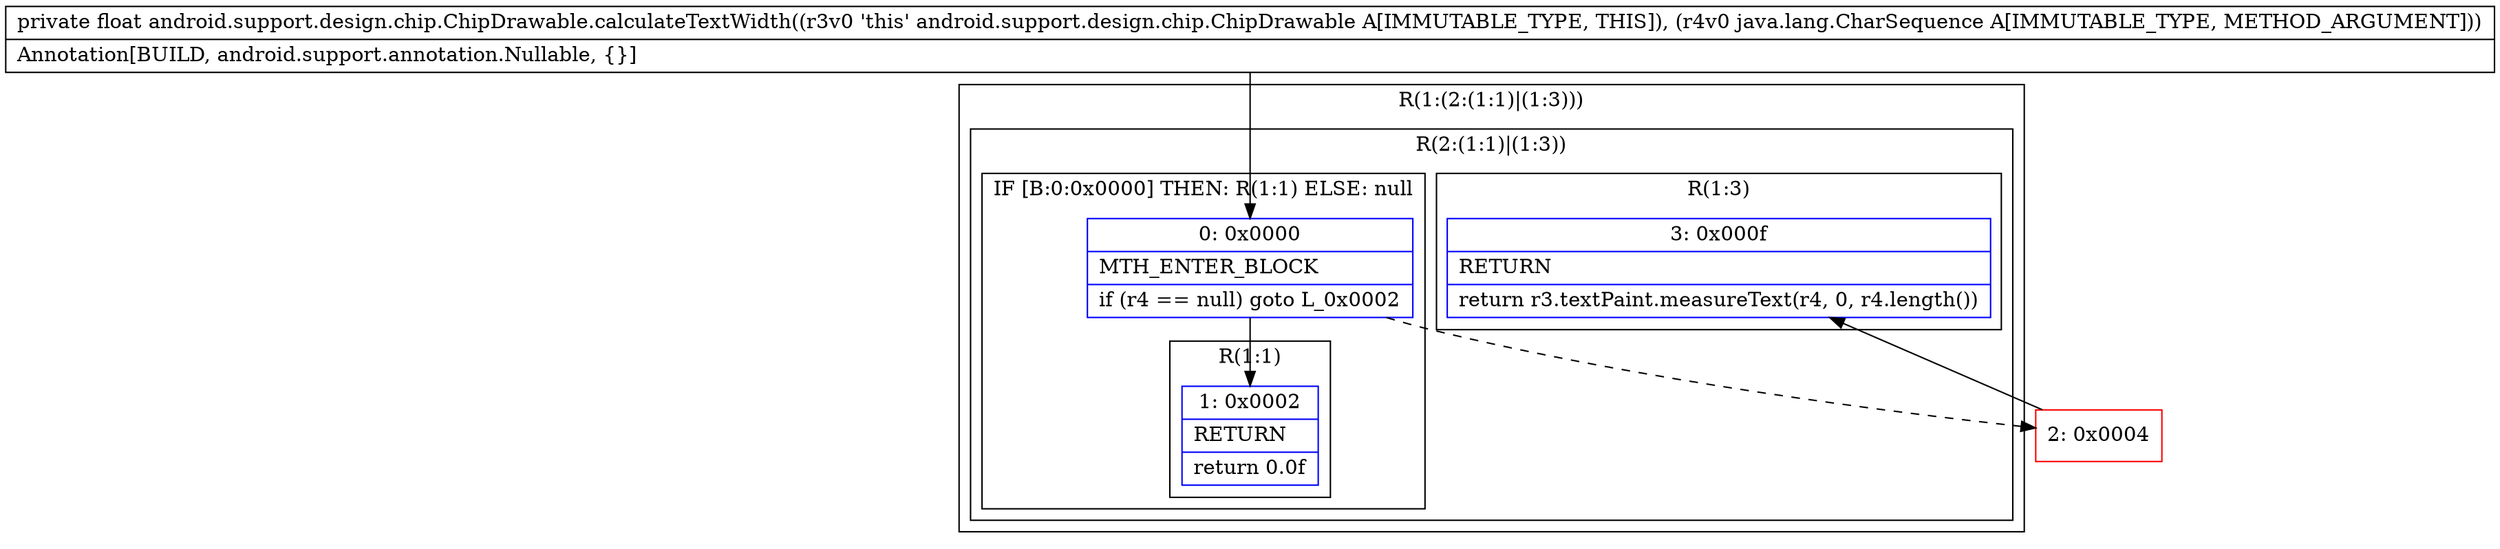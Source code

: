 digraph "CFG forandroid.support.design.chip.ChipDrawable.calculateTextWidth(Ljava\/lang\/CharSequence;)F" {
subgraph cluster_Region_110111595 {
label = "R(1:(2:(1:1)|(1:3)))";
node [shape=record,color=blue];
subgraph cluster_Region_1244350599 {
label = "R(2:(1:1)|(1:3))";
node [shape=record,color=blue];
subgraph cluster_IfRegion_315086783 {
label = "IF [B:0:0x0000] THEN: R(1:1) ELSE: null";
node [shape=record,color=blue];
Node_0 [shape=record,label="{0\:\ 0x0000|MTH_ENTER_BLOCK\l|if (r4 == null) goto L_0x0002\l}"];
subgraph cluster_Region_840400016 {
label = "R(1:1)";
node [shape=record,color=blue];
Node_1 [shape=record,label="{1\:\ 0x0002|RETURN\l|return 0.0f\l}"];
}
}
subgraph cluster_Region_895206090 {
label = "R(1:3)";
node [shape=record,color=blue];
Node_3 [shape=record,label="{3\:\ 0x000f|RETURN\l|return r3.textPaint.measureText(r4, 0, r4.length())\l}"];
}
}
}
Node_2 [shape=record,color=red,label="{2\:\ 0x0004}"];
MethodNode[shape=record,label="{private float android.support.design.chip.ChipDrawable.calculateTextWidth((r3v0 'this' android.support.design.chip.ChipDrawable A[IMMUTABLE_TYPE, THIS]), (r4v0 java.lang.CharSequence A[IMMUTABLE_TYPE, METHOD_ARGUMENT]))  | Annotation[BUILD, android.support.annotation.Nullable, \{\}]\l}"];
MethodNode -> Node_0;
Node_0 -> Node_1;
Node_0 -> Node_2[style=dashed];
Node_2 -> Node_3;
}


